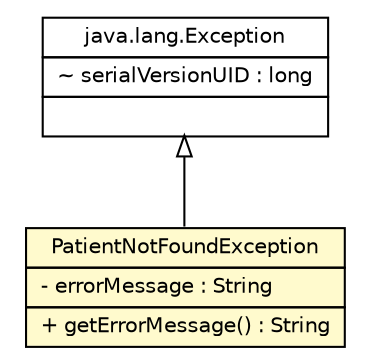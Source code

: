 #!/usr/local/bin/dot
#
# Class diagram 
# Generated by UmlGraph version 4.8 (http://www.spinellis.gr/sw/umlgraph)
#

digraph G {
	edge [fontname="Helvetica",fontsize=10,labelfontname="Helvetica",labelfontsize=10];
	node [fontname="Helvetica",fontsize=10,shape=plaintext];
	// gov.nih.nci.ncia.exception.PatientNotFoundException
	c27640 [label=<<table border="0" cellborder="1" cellspacing="0" cellpadding="2" port="p" bgcolor="lemonChiffon" href="./PatientNotFoundException.html">
		<tr><td><table border="0" cellspacing="0" cellpadding="1">
			<tr><td> PatientNotFoundException </td></tr>
		</table></td></tr>
		<tr><td><table border="0" cellspacing="0" cellpadding="1">
			<tr><td align="left"> - errorMessage : String </td></tr>
		</table></td></tr>
		<tr><td><table border="0" cellspacing="0" cellpadding="1">
			<tr><td align="left"> + getErrorMessage() : String </td></tr>
		</table></td></tr>
		</table>>, fontname="Helvetica", fontcolor="black", fontsize=10.0];
	//gov.nih.nci.ncia.exception.PatientNotFoundException extends java.lang.Exception
	c27810:p -> c27640:p [dir=back,arrowtail=empty];
	// java.lang.Exception
	c27810 [label=<<table border="0" cellborder="1" cellspacing="0" cellpadding="2" port="p" href="http://java.sun.com/j2se/1.4.2/docs/api/java/lang/Exception.html">
		<tr><td><table border="0" cellspacing="0" cellpadding="1">
			<tr><td> java.lang.Exception </td></tr>
		</table></td></tr>
		<tr><td><table border="0" cellspacing="0" cellpadding="1">
			<tr><td align="left"> ~ serialVersionUID : long </td></tr>
		</table></td></tr>
		<tr><td><table border="0" cellspacing="0" cellpadding="1">
			<tr><td align="left">  </td></tr>
		</table></td></tr>
		</table>>, fontname="Helvetica", fontcolor="black", fontsize=10.0];
}

